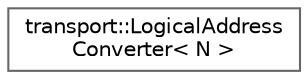 digraph "Graphical Class Hierarchy"
{
 // LATEX_PDF_SIZE
  bgcolor="transparent";
  edge [fontname=Helvetica,fontsize=10,labelfontname=Helvetica,labelfontsize=10];
  node [fontname=Helvetica,fontsize=10,shape=box,height=0.2,width=0.4];
  rankdir="LR";
  Node0 [id="Node000000",label="transport::LogicalAddress\lConverter\< N \>",height=0.2,width=0.4,color="grey40", fillcolor="white", style="filled",URL="$d5/d24/classtransport_1_1LogicalAddressConverter.html",tooltip=" "];
}
